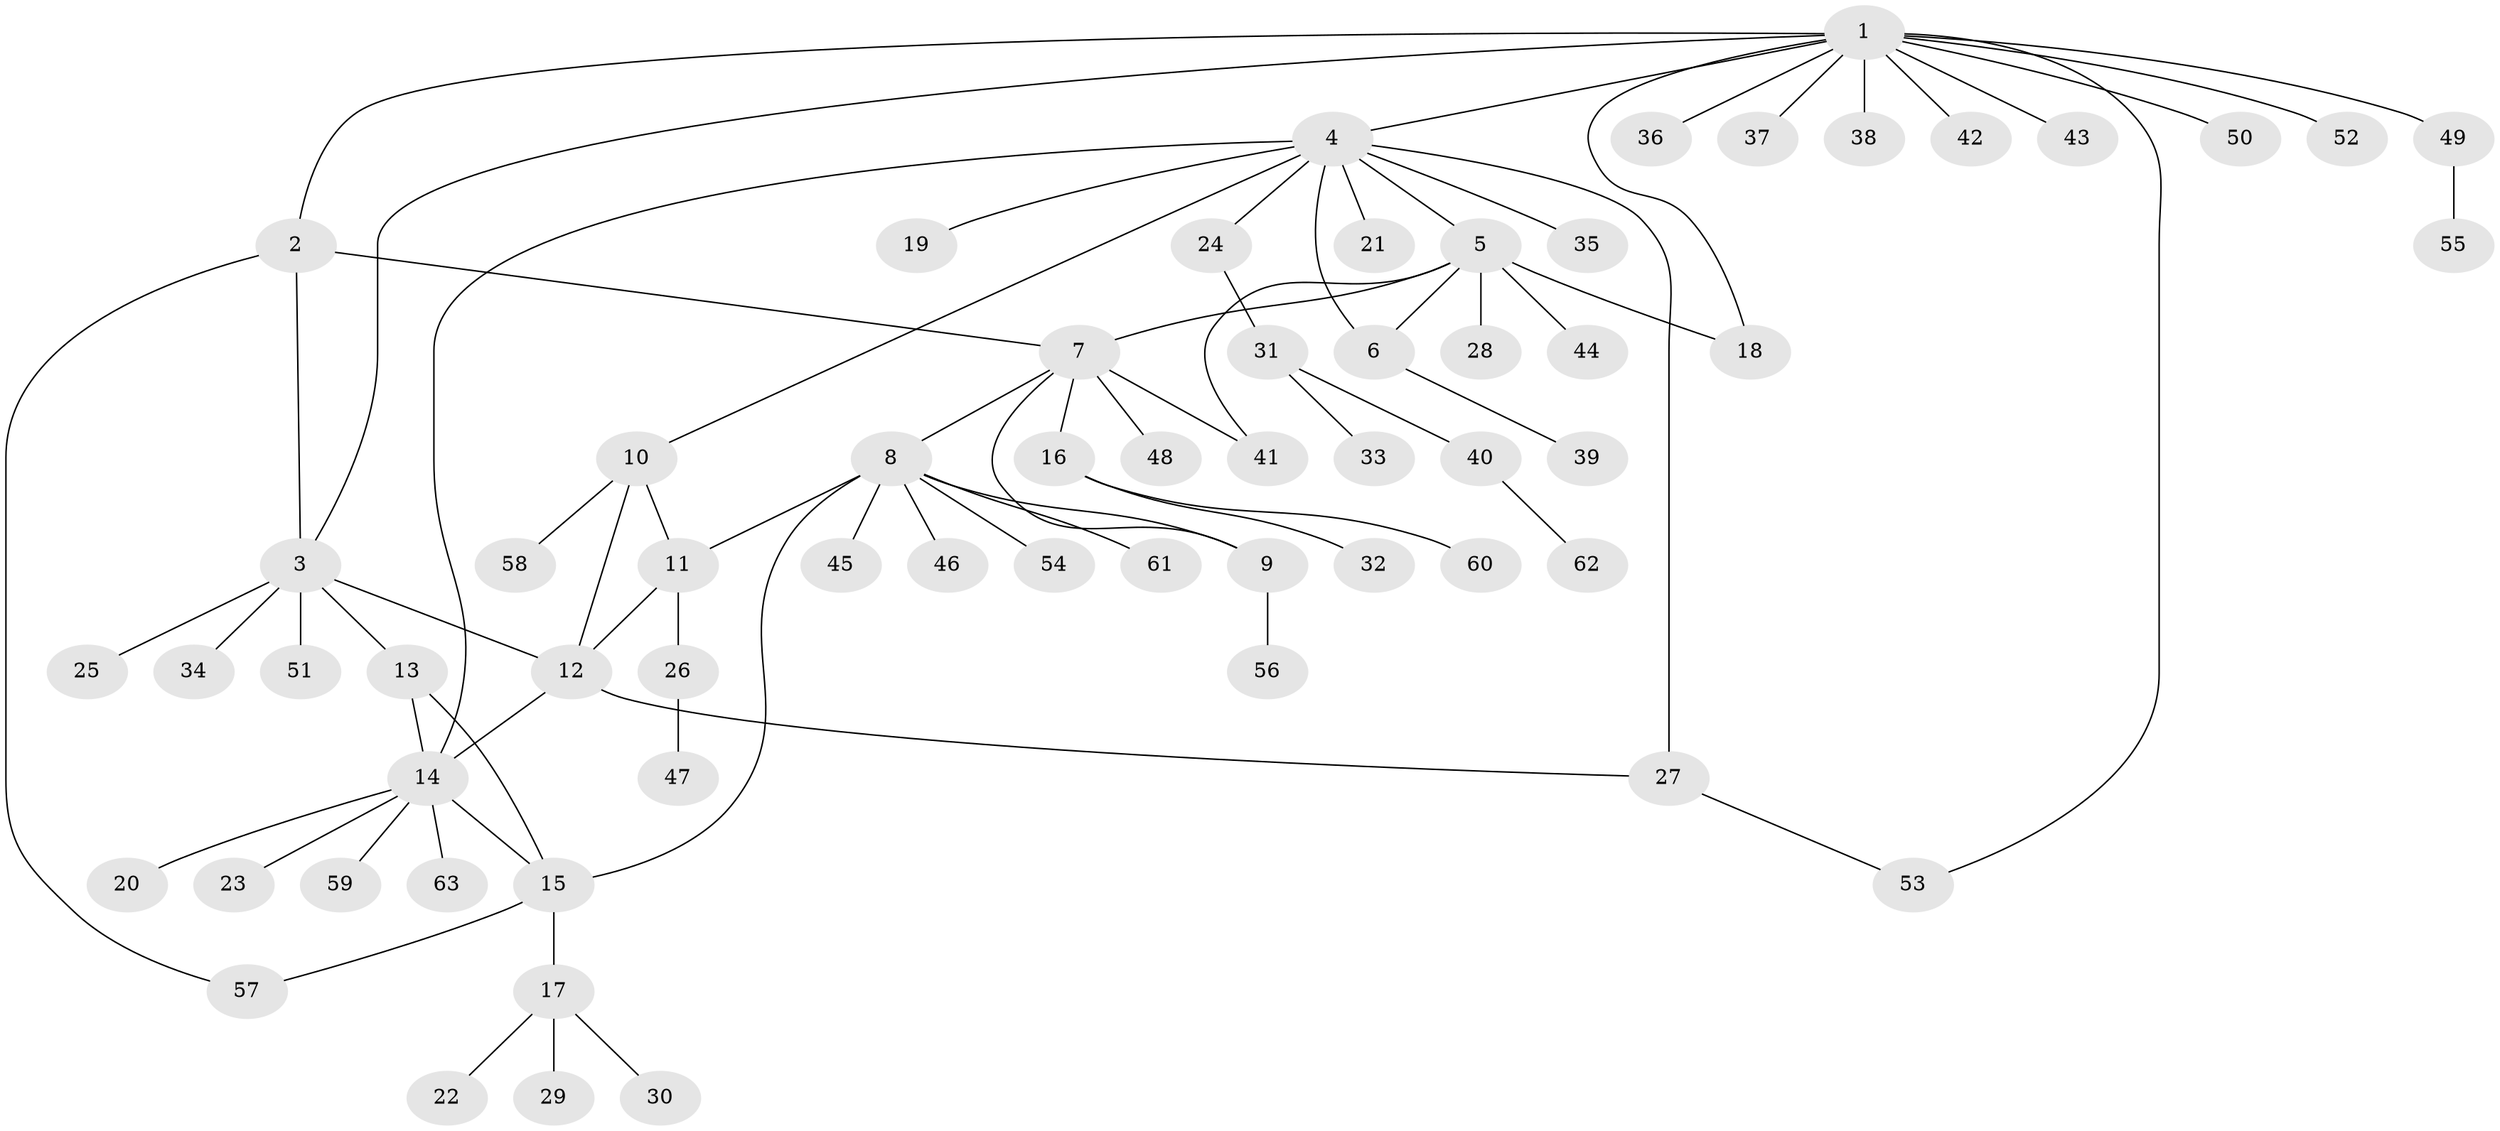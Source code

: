 // coarse degree distribution, {6: 0.09523809523809523, 2: 0.09523809523809523, 4: 0.09523809523809523, 10: 0.047619047619047616, 1: 0.5238095238095238, 3: 0.09523809523809523, 7: 0.047619047619047616}
// Generated by graph-tools (version 1.1) at 2025/37/03/04/25 23:37:38]
// undirected, 63 vertices, 78 edges
graph export_dot {
  node [color=gray90,style=filled];
  1;
  2;
  3;
  4;
  5;
  6;
  7;
  8;
  9;
  10;
  11;
  12;
  13;
  14;
  15;
  16;
  17;
  18;
  19;
  20;
  21;
  22;
  23;
  24;
  25;
  26;
  27;
  28;
  29;
  30;
  31;
  32;
  33;
  34;
  35;
  36;
  37;
  38;
  39;
  40;
  41;
  42;
  43;
  44;
  45;
  46;
  47;
  48;
  49;
  50;
  51;
  52;
  53;
  54;
  55;
  56;
  57;
  58;
  59;
  60;
  61;
  62;
  63;
  1 -- 2;
  1 -- 3;
  1 -- 4;
  1 -- 18;
  1 -- 36;
  1 -- 37;
  1 -- 38;
  1 -- 42;
  1 -- 43;
  1 -- 49;
  1 -- 50;
  1 -- 52;
  1 -- 53;
  2 -- 3;
  2 -- 7;
  2 -- 57;
  3 -- 12;
  3 -- 13;
  3 -- 25;
  3 -- 34;
  3 -- 51;
  4 -- 5;
  4 -- 6;
  4 -- 10;
  4 -- 14;
  4 -- 19;
  4 -- 21;
  4 -- 24;
  4 -- 27;
  4 -- 35;
  5 -- 6;
  5 -- 7;
  5 -- 18;
  5 -- 28;
  5 -- 41;
  5 -- 44;
  6 -- 39;
  7 -- 8;
  7 -- 9;
  7 -- 16;
  7 -- 41;
  7 -- 48;
  8 -- 9;
  8 -- 11;
  8 -- 15;
  8 -- 45;
  8 -- 46;
  8 -- 54;
  8 -- 61;
  9 -- 56;
  10 -- 11;
  10 -- 12;
  10 -- 58;
  11 -- 12;
  11 -- 26;
  12 -- 14;
  12 -- 27;
  13 -- 14;
  13 -- 15;
  14 -- 15;
  14 -- 20;
  14 -- 23;
  14 -- 59;
  14 -- 63;
  15 -- 17;
  15 -- 57;
  16 -- 32;
  16 -- 60;
  17 -- 22;
  17 -- 29;
  17 -- 30;
  24 -- 31;
  26 -- 47;
  27 -- 53;
  31 -- 33;
  31 -- 40;
  40 -- 62;
  49 -- 55;
}
